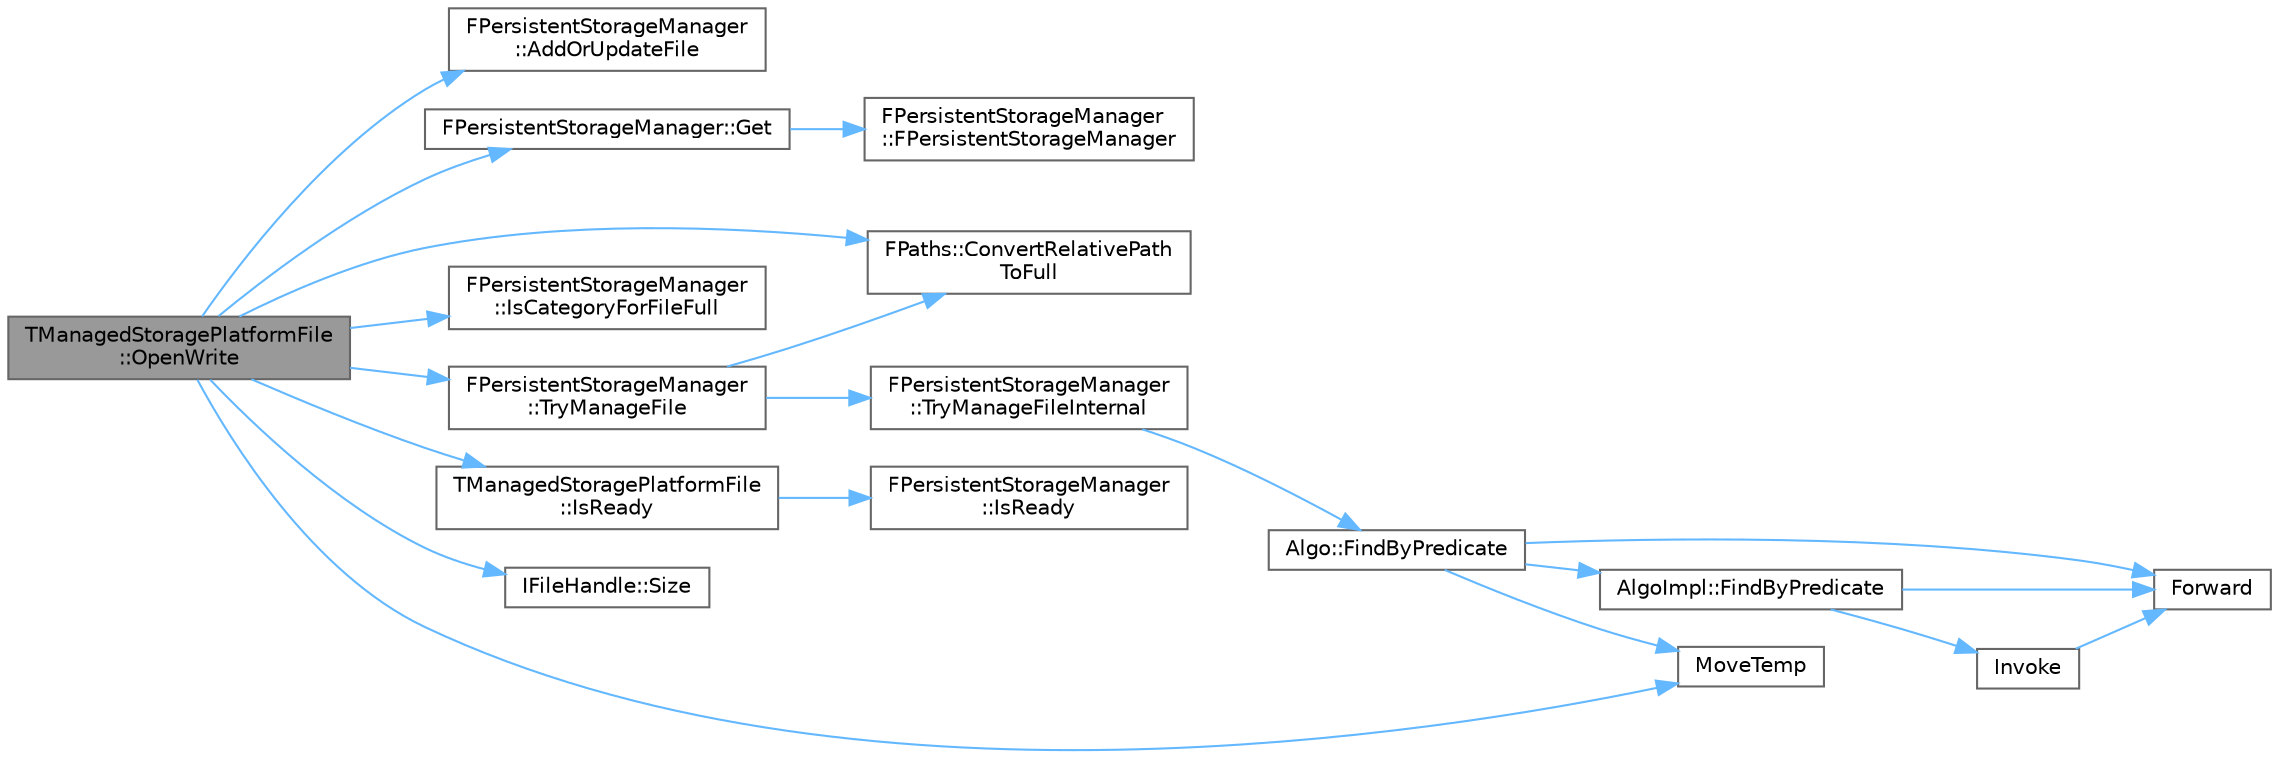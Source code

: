digraph "TManagedStoragePlatformFile::OpenWrite"
{
 // INTERACTIVE_SVG=YES
 // LATEX_PDF_SIZE
  bgcolor="transparent";
  edge [fontname=Helvetica,fontsize=10,labelfontname=Helvetica,labelfontsize=10];
  node [fontname=Helvetica,fontsize=10,shape=box,height=0.2,width=0.4];
  rankdir="LR";
  Node1 [id="Node000001",label="TManagedStoragePlatformFile\l::OpenWrite",height=0.2,width=0.4,color="gray40", fillcolor="grey60", style="filled", fontcolor="black",tooltip=" "];
  Node1 -> Node2 [id="edge1_Node000001_Node000002",color="steelblue1",style="solid",tooltip=" "];
  Node2 [id="Node000002",label="FPersistentStorageManager\l::AddOrUpdateFile",height=0.2,width=0.4,color="grey40", fillcolor="white", style="filled",URL="$d5/ddb/classFPersistentStorageManager.html#a4af1044982cd8737b96380745852268d",tooltip=" "];
  Node1 -> Node3 [id="edge2_Node000001_Node000003",color="steelblue1",style="solid",tooltip=" "];
  Node3 [id="Node000003",label="FPaths::ConvertRelativePath\lToFull",height=0.2,width=0.4,color="grey40", fillcolor="white", style="filled",URL="$df/d4c/classFPaths.html#aa3517b87b746c7de395191cabaae86a6",tooltip="Converts a relative path name to a fully qualified name relative to the process BaseDir()."];
  Node1 -> Node4 [id="edge3_Node000001_Node000004",color="steelblue1",style="solid",tooltip=" "];
  Node4 [id="Node000004",label="FPersistentStorageManager::Get",height=0.2,width=0.4,color="grey40", fillcolor="white", style="filled",URL="$d5/ddb/classFPersistentStorageManager.html#a9496bfff694a51f9a614f6d5a433ef01",tooltip="Singleton access."];
  Node4 -> Node5 [id="edge4_Node000004_Node000005",color="steelblue1",style="solid",tooltip=" "];
  Node5 [id="Node000005",label="FPersistentStorageManager\l::FPersistentStorageManager",height=0.2,width=0.4,color="grey40", fillcolor="white", style="filled",URL="$d5/ddb/classFPersistentStorageManager.html#aad0002a830b14efdbb287fb6e143017e",tooltip=" "];
  Node1 -> Node6 [id="edge5_Node000001_Node000006",color="steelblue1",style="solid",tooltip=" "];
  Node6 [id="Node000006",label="FPersistentStorageManager\l::IsCategoryForFileFull",height=0.2,width=0.4,color="grey40", fillcolor="white", style="filled",URL="$d5/ddb/classFPersistentStorageManager.html#abfe428613e674175174253dd998ab9ca",tooltip=" "];
  Node1 -> Node7 [id="edge6_Node000001_Node000007",color="steelblue1",style="solid",tooltip=" "];
  Node7 [id="Node000007",label="TManagedStoragePlatformFile\l::IsReady",height=0.2,width=0.4,color="grey40", fillcolor="white", style="filled",URL="$dd/d11/classTManagedStoragePlatformFile.html#a993fa713aaf6512f05aff59cff6db8d2",tooltip=" "];
  Node7 -> Node8 [id="edge7_Node000007_Node000008",color="steelblue1",style="solid",tooltip=" "];
  Node8 [id="Node000008",label="FPersistentStorageManager\l::IsReady",height=0.2,width=0.4,color="grey40", fillcolor="white", style="filled",URL="$d5/ddb/classFPersistentStorageManager.html#a527363dba9783af5823e412ef28a47b2",tooltip=" "];
  Node1 -> Node9 [id="edge8_Node000001_Node000009",color="steelblue1",style="solid",tooltip=" "];
  Node9 [id="Node000009",label="MoveTemp",height=0.2,width=0.4,color="grey40", fillcolor="white", style="filled",URL="$d4/d24/UnrealTemplate_8h.html#ad5e6c049aeb9c9115fec514ba581dbb6",tooltip="MoveTemp will cast a reference to an rvalue reference."];
  Node1 -> Node10 [id="edge9_Node000001_Node000010",color="steelblue1",style="solid",tooltip=" "];
  Node10 [id="Node000010",label="IFileHandle::Size",height=0.2,width=0.4,color="grey40", fillcolor="white", style="filled",URL="$d9/d12/classIFileHandle.html#ac75156a280960756f7438096891ba960",tooltip="Return the total size of the file."];
  Node1 -> Node11 [id="edge10_Node000001_Node000011",color="steelblue1",style="solid",tooltip=" "];
  Node11 [id="Node000011",label="FPersistentStorageManager\l::TryManageFile",height=0.2,width=0.4,color="grey40", fillcolor="white", style="filled",URL="$d5/ddb/classFPersistentStorageManager.html#ad25d75f440803496d8851cb5b67d6838",tooltip=" "];
  Node11 -> Node3 [id="edge11_Node000011_Node000003",color="steelblue1",style="solid",tooltip=" "];
  Node11 -> Node12 [id="edge12_Node000011_Node000012",color="steelblue1",style="solid",tooltip=" "];
  Node12 [id="Node000012",label="FPersistentStorageManager\l::TryManageFileInternal",height=0.2,width=0.4,color="grey40", fillcolor="white", style="filled",URL="$d5/ddb/classFPersistentStorageManager.html#a1a467574203dfdd0b0eaf5537353a75f",tooltip=" "];
  Node12 -> Node13 [id="edge13_Node000012_Node000013",color="steelblue1",style="solid",tooltip=" "];
  Node13 [id="Node000013",label="Algo::FindByPredicate",height=0.2,width=0.4,color="grey40", fillcolor="white", style="filled",URL="$db/d33/namespaceAlgo.html#ab9cade1873e50b5687bd6a5b98481773",tooltip="Returns a pointer to the first element in the range which matches the predicate."];
  Node13 -> Node14 [id="edge14_Node000013_Node000014",color="steelblue1",style="solid",tooltip=" "];
  Node14 [id="Node000014",label="AlgoImpl::FindByPredicate",height=0.2,width=0.4,color="grey40", fillcolor="white", style="filled",URL="$db/d64/namespaceAlgoImpl.html#a1f73320d4cb5fc8291b544786e1c5a9f",tooltip=" "];
  Node14 -> Node15 [id="edge15_Node000014_Node000015",color="steelblue1",style="solid",tooltip=" "];
  Node15 [id="Node000015",label="Forward",height=0.2,width=0.4,color="grey40", fillcolor="white", style="filled",URL="$d4/d24/UnrealTemplate_8h.html#a68f280c1d561a8899a1e9e3ea8405d00",tooltip="Forward will cast a reference to an rvalue reference."];
  Node14 -> Node16 [id="edge16_Node000014_Node000016",color="steelblue1",style="solid",tooltip=" "];
  Node16 [id="Node000016",label="Invoke",height=0.2,width=0.4,color="grey40", fillcolor="white", style="filled",URL="$d7/deb/Invoke_8h.html#a66d3e79358998f56001f20726270e390",tooltip="Invokes a callable with a set of arguments."];
  Node16 -> Node15 [id="edge17_Node000016_Node000015",color="steelblue1",style="solid",tooltip=" "];
  Node13 -> Node15 [id="edge18_Node000013_Node000015",color="steelblue1",style="solid",tooltip=" "];
  Node13 -> Node9 [id="edge19_Node000013_Node000009",color="steelblue1",style="solid",tooltip=" "];
}
